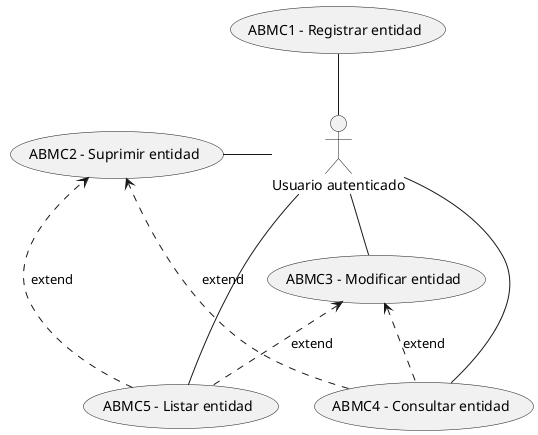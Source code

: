 @startuml

/'CASOS DE USO'/
(ABMC1 - Registrar entidad) as ABMC1
(ABMC2 - Suprimir entidad) as ABMC2
(ABMC3 - Modificar entidad) as ABMC3
(ABMC4 - Consultar entidad) as ABMC4
(ABMC5 - Listar entidad) as ABMC5

/'ACTORES'/
:Usuario autenticado: as Act1

/'RELACIONES'/
Act1 -up- ABMC1
Act1 -l- ABMC2
Act1 -- ABMC3
Act1 -r- ABMC4
Act1 -- ABMC5

ABMC4 ..> ABMC2 : extend
ABMC3 <.. ABMC4 : extend
ABMC5 ..> ABMC2 : extend
ABMC3 <.. ABMC5 : extend

@enduml
